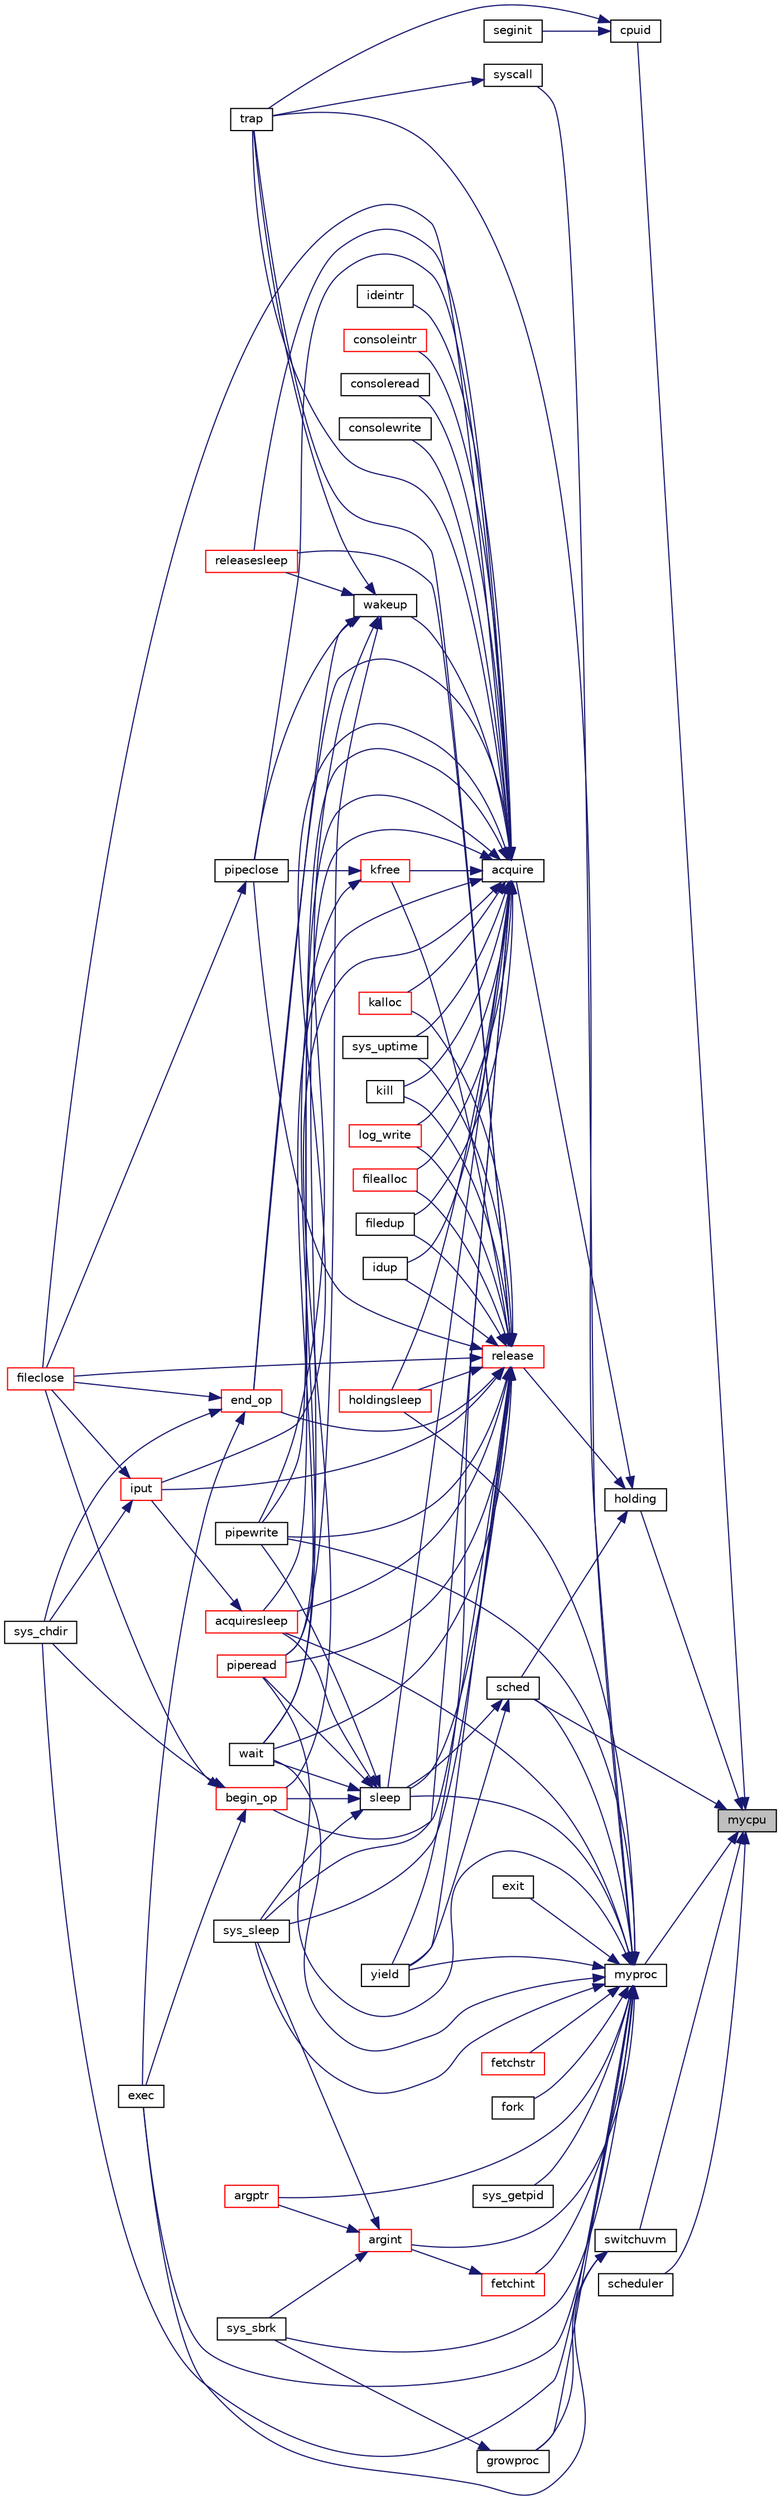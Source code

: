digraph "mycpu"
{
 // LATEX_PDF_SIZE
  edge [fontname="Helvetica",fontsize="10",labelfontname="Helvetica",labelfontsize="10"];
  node [fontname="Helvetica",fontsize="10",shape=record];
  rankdir="RL";
  Node1 [label="mycpu",height=0.2,width=0.4,color="black", fillcolor="grey75", style="filled", fontcolor="black",tooltip=" "];
  Node1 -> Node2 [dir="back",color="midnightblue",fontsize="10",style="solid"];
  Node2 [label="cpuid",height=0.2,width=0.4,color="black", fillcolor="white", style="filled",URL="$d3/dda/proc_8c.html#a414dda255ed3c1e43e7922d10f9d2c6d",tooltip=" "];
  Node2 -> Node3 [dir="back",color="midnightblue",fontsize="10",style="solid"];
  Node3 [label="seginit",height=0.2,width=0.4,color="black", fillcolor="white", style="filled",URL="$de/de9/vm_8c.html#aaf5b2814a1dbf3ef0803dff58e0a76dc",tooltip=" "];
  Node2 -> Node4 [dir="back",color="midnightblue",fontsize="10",style="solid"];
  Node4 [label="trap",height=0.2,width=0.4,color="black", fillcolor="white", style="filled",URL="$dc/d6f/trap_8c.html#a372d166e36c086c91e5f5d81e5fead3a",tooltip=" "];
  Node1 -> Node5 [dir="back",color="midnightblue",fontsize="10",style="solid"];
  Node5 [label="holding",height=0.2,width=0.4,color="black", fillcolor="white", style="filled",URL="$d3/d2d/spinlock_8c.html#aea48df3e5cfb903179ad3dc78ab502d9",tooltip=" "];
  Node5 -> Node6 [dir="back",color="midnightblue",fontsize="10",style="solid"];
  Node6 [label="acquire",height=0.2,width=0.4,color="black", fillcolor="white", style="filled",URL="$d3/d2d/spinlock_8c.html#aed377f16a085b00de3a4b32392adbdfb",tooltip=" "];
  Node6 -> Node7 [dir="back",color="midnightblue",fontsize="10",style="solid"];
  Node7 [label="acquiresleep",height=0.2,width=0.4,color="red", fillcolor="white", style="filled",URL="$d8/dd1/sleeplock_8c.html#aaad2d7a86d4859982dd9a132f5128ff2",tooltip=" "];
  Node7 -> Node15 [dir="back",color="midnightblue",fontsize="10",style="solid"];
  Node15 [label="iput",height=0.2,width=0.4,color="red", fillcolor="white", style="filled",URL="$d2/d5a/fs_8c.html#ab3c447f135c68e4c3c1f8d5866f6e77b",tooltip=" "];
  Node15 -> Node17 [dir="back",color="midnightblue",fontsize="10",style="solid"];
  Node17 [label="fileclose",height=0.2,width=0.4,color="red", fillcolor="white", style="filled",URL="$d6/d13/file_8c.html#ae557c81ab89c24219146144bb6adaa2c",tooltip=" "];
  Node15 -> Node12 [dir="back",color="midnightblue",fontsize="10",style="solid"];
  Node12 [label="sys_chdir",height=0.2,width=0.4,color="black", fillcolor="white", style="filled",URL="$d1/d14/sysfile_8c.html#ad1c5f8693cb35b9605fee09eebdda640",tooltip=" "];
  Node6 -> Node21 [dir="back",color="midnightblue",fontsize="10",style="solid"];
  Node21 [label="begin_op",height=0.2,width=0.4,color="red", fillcolor="white", style="filled",URL="$d7/df8/log_8c.html#ac96aa31ffc0500e749c62c4d377c21c9",tooltip=" "];
  Node21 -> Node9 [dir="back",color="midnightblue",fontsize="10",style="solid"];
  Node9 [label="exec",height=0.2,width=0.4,color="black", fillcolor="white", style="filled",URL="$d8/ddb/user_8h.html#aa7b4aae4a12acd187e23396214aeca47",tooltip=" "];
  Node21 -> Node17 [dir="back",color="midnightblue",fontsize="10",style="solid"];
  Node21 -> Node12 [dir="back",color="midnightblue",fontsize="10",style="solid"];
  Node6 -> Node25 [dir="back",color="midnightblue",fontsize="10",style="solid"];
  Node25 [label="consoleintr",height=0.2,width=0.4,color="red", fillcolor="white", style="filled",URL="$d5/d64/defs_8h.html#a9ec968a6fc407075634fe0e82a9c6862",tooltip=" "];
  Node6 -> Node28 [dir="back",color="midnightblue",fontsize="10",style="solid"];
  Node28 [label="consoleread",height=0.2,width=0.4,color="black", fillcolor="white", style="filled",URL="$d0/d56/console_8c.html#a28ac85a90987662e306ca8efbfe16074",tooltip=" "];
  Node6 -> Node29 [dir="back",color="midnightblue",fontsize="10",style="solid"];
  Node29 [label="consolewrite",height=0.2,width=0.4,color="black", fillcolor="white", style="filled",URL="$d0/d56/console_8c.html#a6af7eb39268127d389792cec37785666",tooltip=" "];
  Node6 -> Node30 [dir="back",color="midnightblue",fontsize="10",style="solid"];
  Node30 [label="end_op",height=0.2,width=0.4,color="red", fillcolor="white", style="filled",URL="$d7/df8/log_8c.html#ac0f12be0ca0de555e60b27b06a57a65b",tooltip=" "];
  Node30 -> Node9 [dir="back",color="midnightblue",fontsize="10",style="solid"];
  Node30 -> Node17 [dir="back",color="midnightblue",fontsize="10",style="solid"];
  Node30 -> Node12 [dir="back",color="midnightblue",fontsize="10",style="solid"];
  Node6 -> Node31 [dir="back",color="midnightblue",fontsize="10",style="solid"];
  Node31 [label="filealloc",height=0.2,width=0.4,color="red", fillcolor="white", style="filled",URL="$d6/d13/file_8c.html#a69d3d2dd94efa1f1ff8d0143f4d9b786",tooltip=" "];
  Node6 -> Node17 [dir="back",color="midnightblue",fontsize="10",style="solid"];
  Node6 -> Node32 [dir="back",color="midnightblue",fontsize="10",style="solid"];
  Node32 [label="filedup",height=0.2,width=0.4,color="black", fillcolor="white", style="filled",URL="$d6/d13/file_8c.html#a014992e93368bee9318b5e1ff575cb91",tooltip=" "];
  Node6 -> Node33 [dir="back",color="midnightblue",fontsize="10",style="solid"];
  Node33 [label="holdingsleep",height=0.2,width=0.4,color="red", fillcolor="white", style="filled",URL="$d8/dd1/sleeplock_8c.html#a6fdbe54cbecd8fc67d74793b27adcf05",tooltip=" "];
  Node6 -> Node37 [dir="back",color="midnightblue",fontsize="10",style="solid"];
  Node37 [label="ideintr",height=0.2,width=0.4,color="black", fillcolor="white", style="filled",URL="$d9/d2f/ide_8c.html#a709693afdb9b89d848e684e7acde1f8f",tooltip=" "];
  Node6 -> Node38 [dir="back",color="midnightblue",fontsize="10",style="solid"];
  Node38 [label="idup",height=0.2,width=0.4,color="black", fillcolor="white", style="filled",URL="$d2/d5a/fs_8c.html#a6b41577cc09b2a009be8f84bfb500079",tooltip=" "];
  Node6 -> Node15 [dir="back",color="midnightblue",fontsize="10",style="solid"];
  Node6 -> Node39 [dir="back",color="midnightblue",fontsize="10",style="solid"];
  Node39 [label="kalloc",height=0.2,width=0.4,color="red", fillcolor="white", style="filled",URL="$d4/def/kalloc_8c.html#a3af104ba40b66dcec8363ac5a70907ed",tooltip=" "];
  Node6 -> Node44 [dir="back",color="midnightblue",fontsize="10",style="solid"];
  Node44 [label="kfree",height=0.2,width=0.4,color="red", fillcolor="white", style="filled",URL="$d4/def/kalloc_8c.html#aced59ecf8411235f6dffc065236711a5",tooltip=" "];
  Node44 -> Node50 [dir="back",color="midnightblue",fontsize="10",style="solid"];
  Node50 [label="pipeclose",height=0.2,width=0.4,color="black", fillcolor="white", style="filled",URL="$d1/d47/pipe_8c.html#a48642f54734698f6f881ee07723292cb",tooltip=" "];
  Node50 -> Node17 [dir="back",color="midnightblue",fontsize="10",style="solid"];
  Node44 -> Node49 [dir="back",color="midnightblue",fontsize="10",style="solid"];
  Node49 [label="wait",height=0.2,width=0.4,color="black", fillcolor="white", style="filled",URL="$d8/ddb/user_8h.html#af6f31822f7e737b4e414bdac1ccb59a4",tooltip=" "];
  Node6 -> Node51 [dir="back",color="midnightblue",fontsize="10",style="solid"];
  Node51 [label="kill",height=0.2,width=0.4,color="black", fillcolor="white", style="filled",URL="$d8/ddb/user_8h.html#ab893e9671d6bfe2b2604002a50639f21",tooltip=" "];
  Node6 -> Node52 [dir="back",color="midnightblue",fontsize="10",style="solid"];
  Node52 [label="log_write",height=0.2,width=0.4,color="red", fillcolor="white", style="filled",URL="$d7/df8/log_8c.html#a7eacb0fbebe5ce4c7d3ddea15908b13d",tooltip=" "];
  Node6 -> Node50 [dir="back",color="midnightblue",fontsize="10",style="solid"];
  Node6 -> Node55 [dir="back",color="midnightblue",fontsize="10",style="solid"];
  Node55 [label="piperead",height=0.2,width=0.4,color="red", fillcolor="white", style="filled",URL="$d1/d47/pipe_8c.html#ad4cce6144039b615d139f8660c60293a",tooltip=" "];
  Node6 -> Node56 [dir="back",color="midnightblue",fontsize="10",style="solid"];
  Node56 [label="pipewrite",height=0.2,width=0.4,color="black", fillcolor="white", style="filled",URL="$d1/d47/pipe_8c.html#acfca0fab7d2c0c0dcc56359c8febe14a",tooltip=" "];
  Node6 -> Node57 [dir="back",color="midnightblue",fontsize="10",style="solid"];
  Node57 [label="releasesleep",height=0.2,width=0.4,color="red", fillcolor="white", style="filled",URL="$d8/dd1/sleeplock_8c.html#aa997067c2c9bfef15af6fa0a10c20f4a",tooltip=" "];
  Node6 -> Node58 [dir="back",color="midnightblue",fontsize="10",style="solid"];
  Node58 [label="sleep",height=0.2,width=0.4,color="black", fillcolor="white", style="filled",URL="$d3/dda/proc_8c.html#ae70cc0370342e46f6db3bec367232457",tooltip=" "];
  Node58 -> Node7 [dir="back",color="midnightblue",fontsize="10",style="solid"];
  Node58 -> Node21 [dir="back",color="midnightblue",fontsize="10",style="solid"];
  Node58 -> Node55 [dir="back",color="midnightblue",fontsize="10",style="solid"];
  Node58 -> Node56 [dir="back",color="midnightblue",fontsize="10",style="solid"];
  Node58 -> Node59 [dir="back",color="midnightblue",fontsize="10",style="solid"];
  Node59 [label="sys_sleep",height=0.2,width=0.4,color="black", fillcolor="white", style="filled",URL="$dd/d35/sysproc_8c.html#a59778ec9bfa6b6f2100b43fbba000573",tooltip=" "];
  Node58 -> Node49 [dir="back",color="midnightblue",fontsize="10",style="solid"];
  Node6 -> Node59 [dir="back",color="midnightblue",fontsize="10",style="solid"];
  Node6 -> Node60 [dir="back",color="midnightblue",fontsize="10",style="solid"];
  Node60 [label="sys_uptime",height=0.2,width=0.4,color="black", fillcolor="white", style="filled",URL="$dd/d35/sysproc_8c.html#aaf8553903ba8f2776247679d4db0d121",tooltip=" "];
  Node6 -> Node4 [dir="back",color="midnightblue",fontsize="10",style="solid"];
  Node6 -> Node49 [dir="back",color="midnightblue",fontsize="10",style="solid"];
  Node6 -> Node61 [dir="back",color="midnightblue",fontsize="10",style="solid"];
  Node61 [label="wakeup",height=0.2,width=0.4,color="black", fillcolor="white", style="filled",URL="$d3/dda/proc_8c.html#a4a34d9f03e436cfa09b88f735f6ee952",tooltip=" "];
  Node61 -> Node30 [dir="back",color="midnightblue",fontsize="10",style="solid"];
  Node61 -> Node50 [dir="back",color="midnightblue",fontsize="10",style="solid"];
  Node61 -> Node55 [dir="back",color="midnightblue",fontsize="10",style="solid"];
  Node61 -> Node56 [dir="back",color="midnightblue",fontsize="10",style="solid"];
  Node61 -> Node57 [dir="back",color="midnightblue",fontsize="10",style="solid"];
  Node61 -> Node4 [dir="back",color="midnightblue",fontsize="10",style="solid"];
  Node6 -> Node62 [dir="back",color="midnightblue",fontsize="10",style="solid"];
  Node62 [label="yield",height=0.2,width=0.4,color="black", fillcolor="white", style="filled",URL="$d3/dda/proc_8c.html#a7cb51f5c2b5cad3766f19eb69c92793b",tooltip=" "];
  Node5 -> Node63 [dir="back",color="midnightblue",fontsize="10",style="solid"];
  Node63 [label="release",height=0.2,width=0.4,color="red", fillcolor="white", style="filled",URL="$d3/d2d/spinlock_8c.html#a1cee376aa9a00e754bf5481cd5f3d97b",tooltip=" "];
  Node63 -> Node7 [dir="back",color="midnightblue",fontsize="10",style="solid"];
  Node63 -> Node21 [dir="back",color="midnightblue",fontsize="10",style="solid"];
  Node63 -> Node30 [dir="back",color="midnightblue",fontsize="10",style="solid"];
  Node63 -> Node31 [dir="back",color="midnightblue",fontsize="10",style="solid"];
  Node63 -> Node17 [dir="back",color="midnightblue",fontsize="10",style="solid"];
  Node63 -> Node32 [dir="back",color="midnightblue",fontsize="10",style="solid"];
  Node63 -> Node33 [dir="back",color="midnightblue",fontsize="10",style="solid"];
  Node63 -> Node38 [dir="back",color="midnightblue",fontsize="10",style="solid"];
  Node63 -> Node15 [dir="back",color="midnightblue",fontsize="10",style="solid"];
  Node63 -> Node39 [dir="back",color="midnightblue",fontsize="10",style="solid"];
  Node63 -> Node44 [dir="back",color="midnightblue",fontsize="10",style="solid"];
  Node63 -> Node51 [dir="back",color="midnightblue",fontsize="10",style="solid"];
  Node63 -> Node52 [dir="back",color="midnightblue",fontsize="10",style="solid"];
  Node63 -> Node50 [dir="back",color="midnightblue",fontsize="10",style="solid"];
  Node63 -> Node55 [dir="back",color="midnightblue",fontsize="10",style="solid"];
  Node63 -> Node56 [dir="back",color="midnightblue",fontsize="10",style="solid"];
  Node63 -> Node57 [dir="back",color="midnightblue",fontsize="10",style="solid"];
  Node63 -> Node58 [dir="back",color="midnightblue",fontsize="10",style="solid"];
  Node63 -> Node59 [dir="back",color="midnightblue",fontsize="10",style="solid"];
  Node63 -> Node60 [dir="back",color="midnightblue",fontsize="10",style="solid"];
  Node63 -> Node4 [dir="back",color="midnightblue",fontsize="10",style="solid"];
  Node63 -> Node49 [dir="back",color="midnightblue",fontsize="10",style="solid"];
  Node63 -> Node62 [dir="back",color="midnightblue",fontsize="10",style="solid"];
  Node5 -> Node65 [dir="back",color="midnightblue",fontsize="10",style="solid"];
  Node65 [label="sched",height=0.2,width=0.4,color="black", fillcolor="white", style="filled",URL="$d3/dda/proc_8c.html#ad788da91743c333b5bed7c4a0dd12365",tooltip=" "];
  Node65 -> Node58 [dir="back",color="midnightblue",fontsize="10",style="solid"];
  Node65 -> Node62 [dir="back",color="midnightblue",fontsize="10",style="solid"];
  Node1 -> Node66 [dir="back",color="midnightblue",fontsize="10",style="solid"];
  Node66 [label="myproc",height=0.2,width=0.4,color="black", fillcolor="white", style="filled",URL="$d3/dda/proc_8c.html#aac2d0e6895b990d37e7c675637e9e40f",tooltip=" "];
  Node66 -> Node7 [dir="back",color="midnightblue",fontsize="10",style="solid"];
  Node66 -> Node67 [dir="back",color="midnightblue",fontsize="10",style="solid"];
  Node67 [label="argint",height=0.2,width=0.4,color="red", fillcolor="white", style="filled",URL="$db/dd8/syscall_8c.html#ade56ef2176f85cd61e7b91b400e7d4d3",tooltip=" "];
  Node67 -> Node68 [dir="back",color="midnightblue",fontsize="10",style="solid"];
  Node68 [label="argptr",height=0.2,width=0.4,color="red", fillcolor="white", style="filled",URL="$db/dd8/syscall_8c.html#a6ade9205d1f46b759cf93b60513a3421",tooltip=" "];
  Node67 -> Node42 [dir="back",color="midnightblue",fontsize="10",style="solid"];
  Node42 [label="sys_sbrk",height=0.2,width=0.4,color="black", fillcolor="white", style="filled",URL="$dd/d35/sysproc_8c.html#ab21d46be776cf6075a997af525a1a628",tooltip=" "];
  Node67 -> Node59 [dir="back",color="midnightblue",fontsize="10",style="solid"];
  Node66 -> Node68 [dir="back",color="midnightblue",fontsize="10",style="solid"];
  Node66 -> Node9 [dir="back",color="midnightblue",fontsize="10",style="solid"];
  Node66 -> Node72 [dir="back",color="midnightblue",fontsize="10",style="solid"];
  Node72 [label="exit",height=0.2,width=0.4,color="black", fillcolor="white", style="filled",URL="$d8/ddb/user_8h.html#ab3db880e623854a39a18d618e360323d",tooltip=" "];
  Node66 -> Node73 [dir="back",color="midnightblue",fontsize="10",style="solid"];
  Node73 [label="fetchint",height=0.2,width=0.4,color="red", fillcolor="white", style="filled",URL="$db/dd8/syscall_8c.html#a918cadc6c55aa7ac38982659c27a3a75",tooltip=" "];
  Node73 -> Node67 [dir="back",color="midnightblue",fontsize="10",style="solid"];
  Node66 -> Node74 [dir="back",color="midnightblue",fontsize="10",style="solid"];
  Node74 [label="fetchstr",height=0.2,width=0.4,color="red", fillcolor="white", style="filled",URL="$db/dd8/syscall_8c.html#ace37b4584713ab6bda44a282a298961f",tooltip=" "];
  Node66 -> Node75 [dir="back",color="midnightblue",fontsize="10",style="solid"];
  Node75 [label="fork",height=0.2,width=0.4,color="black", fillcolor="white", style="filled",URL="$d8/ddb/user_8h.html#acd2e1ded4bb6fce4500438bf928330f4",tooltip=" "];
  Node66 -> Node41 [dir="back",color="midnightblue",fontsize="10",style="solid"];
  Node41 [label="growproc",height=0.2,width=0.4,color="black", fillcolor="white", style="filled",URL="$d3/dda/proc_8c.html#a9c16214741f4fcd088e5eea468709328",tooltip=" "];
  Node41 -> Node42 [dir="back",color="midnightblue",fontsize="10",style="solid"];
  Node66 -> Node33 [dir="back",color="midnightblue",fontsize="10",style="solid"];
  Node66 -> Node55 [dir="back",color="midnightblue",fontsize="10",style="solid"];
  Node66 -> Node56 [dir="back",color="midnightblue",fontsize="10",style="solid"];
  Node66 -> Node65 [dir="back",color="midnightblue",fontsize="10",style="solid"];
  Node66 -> Node58 [dir="back",color="midnightblue",fontsize="10",style="solid"];
  Node66 -> Node12 [dir="back",color="midnightblue",fontsize="10",style="solid"];
  Node66 -> Node76 [dir="back",color="midnightblue",fontsize="10",style="solid"];
  Node76 [label="sys_getpid",height=0.2,width=0.4,color="black", fillcolor="white", style="filled",URL="$dd/d35/sysproc_8c.html#ac81965412a0725574b8c72afda11243e",tooltip=" "];
  Node66 -> Node42 [dir="back",color="midnightblue",fontsize="10",style="solid"];
  Node66 -> Node59 [dir="back",color="midnightblue",fontsize="10",style="solid"];
  Node66 -> Node77 [dir="back",color="midnightblue",fontsize="10",style="solid"];
  Node77 [label="syscall",height=0.2,width=0.4,color="black", fillcolor="white", style="filled",URL="$db/dd8/syscall_8c.html#acd6bcafe6626fe8e7d00cacdbc3cc4f1",tooltip=" "];
  Node77 -> Node4 [dir="back",color="midnightblue",fontsize="10",style="solid"];
  Node66 -> Node4 [dir="back",color="midnightblue",fontsize="10",style="solid"];
  Node66 -> Node49 [dir="back",color="midnightblue",fontsize="10",style="solid"];
  Node66 -> Node62 [dir="back",color="midnightblue",fontsize="10",style="solid"];
  Node1 -> Node65 [dir="back",color="midnightblue",fontsize="10",style="solid"];
  Node1 -> Node78 [dir="back",color="midnightblue",fontsize="10",style="solid"];
  Node78 [label="scheduler",height=0.2,width=0.4,color="black", fillcolor="white", style="filled",URL="$d3/dda/proc_8c.html#a9fa00b0be5d3c4781048861e2506eb63",tooltip=" "];
  Node1 -> Node79 [dir="back",color="midnightblue",fontsize="10",style="solid"];
  Node79 [label="switchuvm",height=0.2,width=0.4,color="black", fillcolor="white", style="filled",URL="$de/de9/vm_8c.html#a87c90f0ab2a1b11c2b55f4e483bb8493",tooltip=" "];
  Node79 -> Node9 [dir="back",color="midnightblue",fontsize="10",style="solid"];
  Node79 -> Node41 [dir="back",color="midnightblue",fontsize="10",style="solid"];
}
